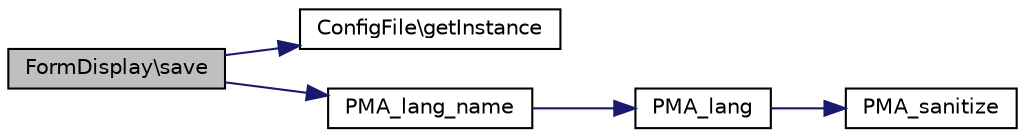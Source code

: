digraph G
{
  edge [fontname="Helvetica",fontsize="10",labelfontname="Helvetica",labelfontsize="10"];
  node [fontname="Helvetica",fontsize="10",shape=record];
  rankdir="LR";
  Node1 [label="FormDisplay\\save",height=0.2,width=0.4,color="black", fillcolor="grey75", style="filled" fontcolor="black"];
  Node1 -> Node2 [color="midnightblue",fontsize="10",style="solid",fontname="Helvetica"];
  Node2 [label="ConfigFile\\getInstance",height=0.2,width=0.4,color="black", fillcolor="white", style="filled",URL="$classConfigFile.html#a764353fcb126bed951fe51293be6463e",tooltip="Returns class instance."];
  Node1 -> Node3 [color="midnightblue",fontsize="10",style="solid",fontname="Helvetica"];
  Node3 [label="PMA_lang_name",height=0.2,width=0.4,color="black", fillcolor="white", style="filled",URL="$config__functions_8lib_8php.html#abb92ee2d7974f0a9e51659617aac21f2",tooltip="Returns translated field name/description or comment."];
  Node3 -> Node4 [color="midnightblue",fontsize="10",style="solid",fontname="Helvetica"];
  Node4 [label="PMA_lang",height=0.2,width=0.4,color="black", fillcolor="white", style="filled",URL="$config__functions_8lib_8php.html#ae8ad142244b34b6ca9cacb76cd5a65ed",tooltip="Returns sanitized language string, taking into account our special codes for formatting."];
  Node4 -> Node5 [color="midnightblue",fontsize="10",style="solid",fontname="Helvetica"];
  Node5 [label="PMA_sanitize",height=0.2,width=0.4,color="black", fillcolor="white", style="filled",URL="$sanitizing_8lib_8php.html#ac0444f97c4d50f0e109dc0ec5d86b665",tooltip="Sanitizes $message, taking into account our special codes for formatting."];
}
